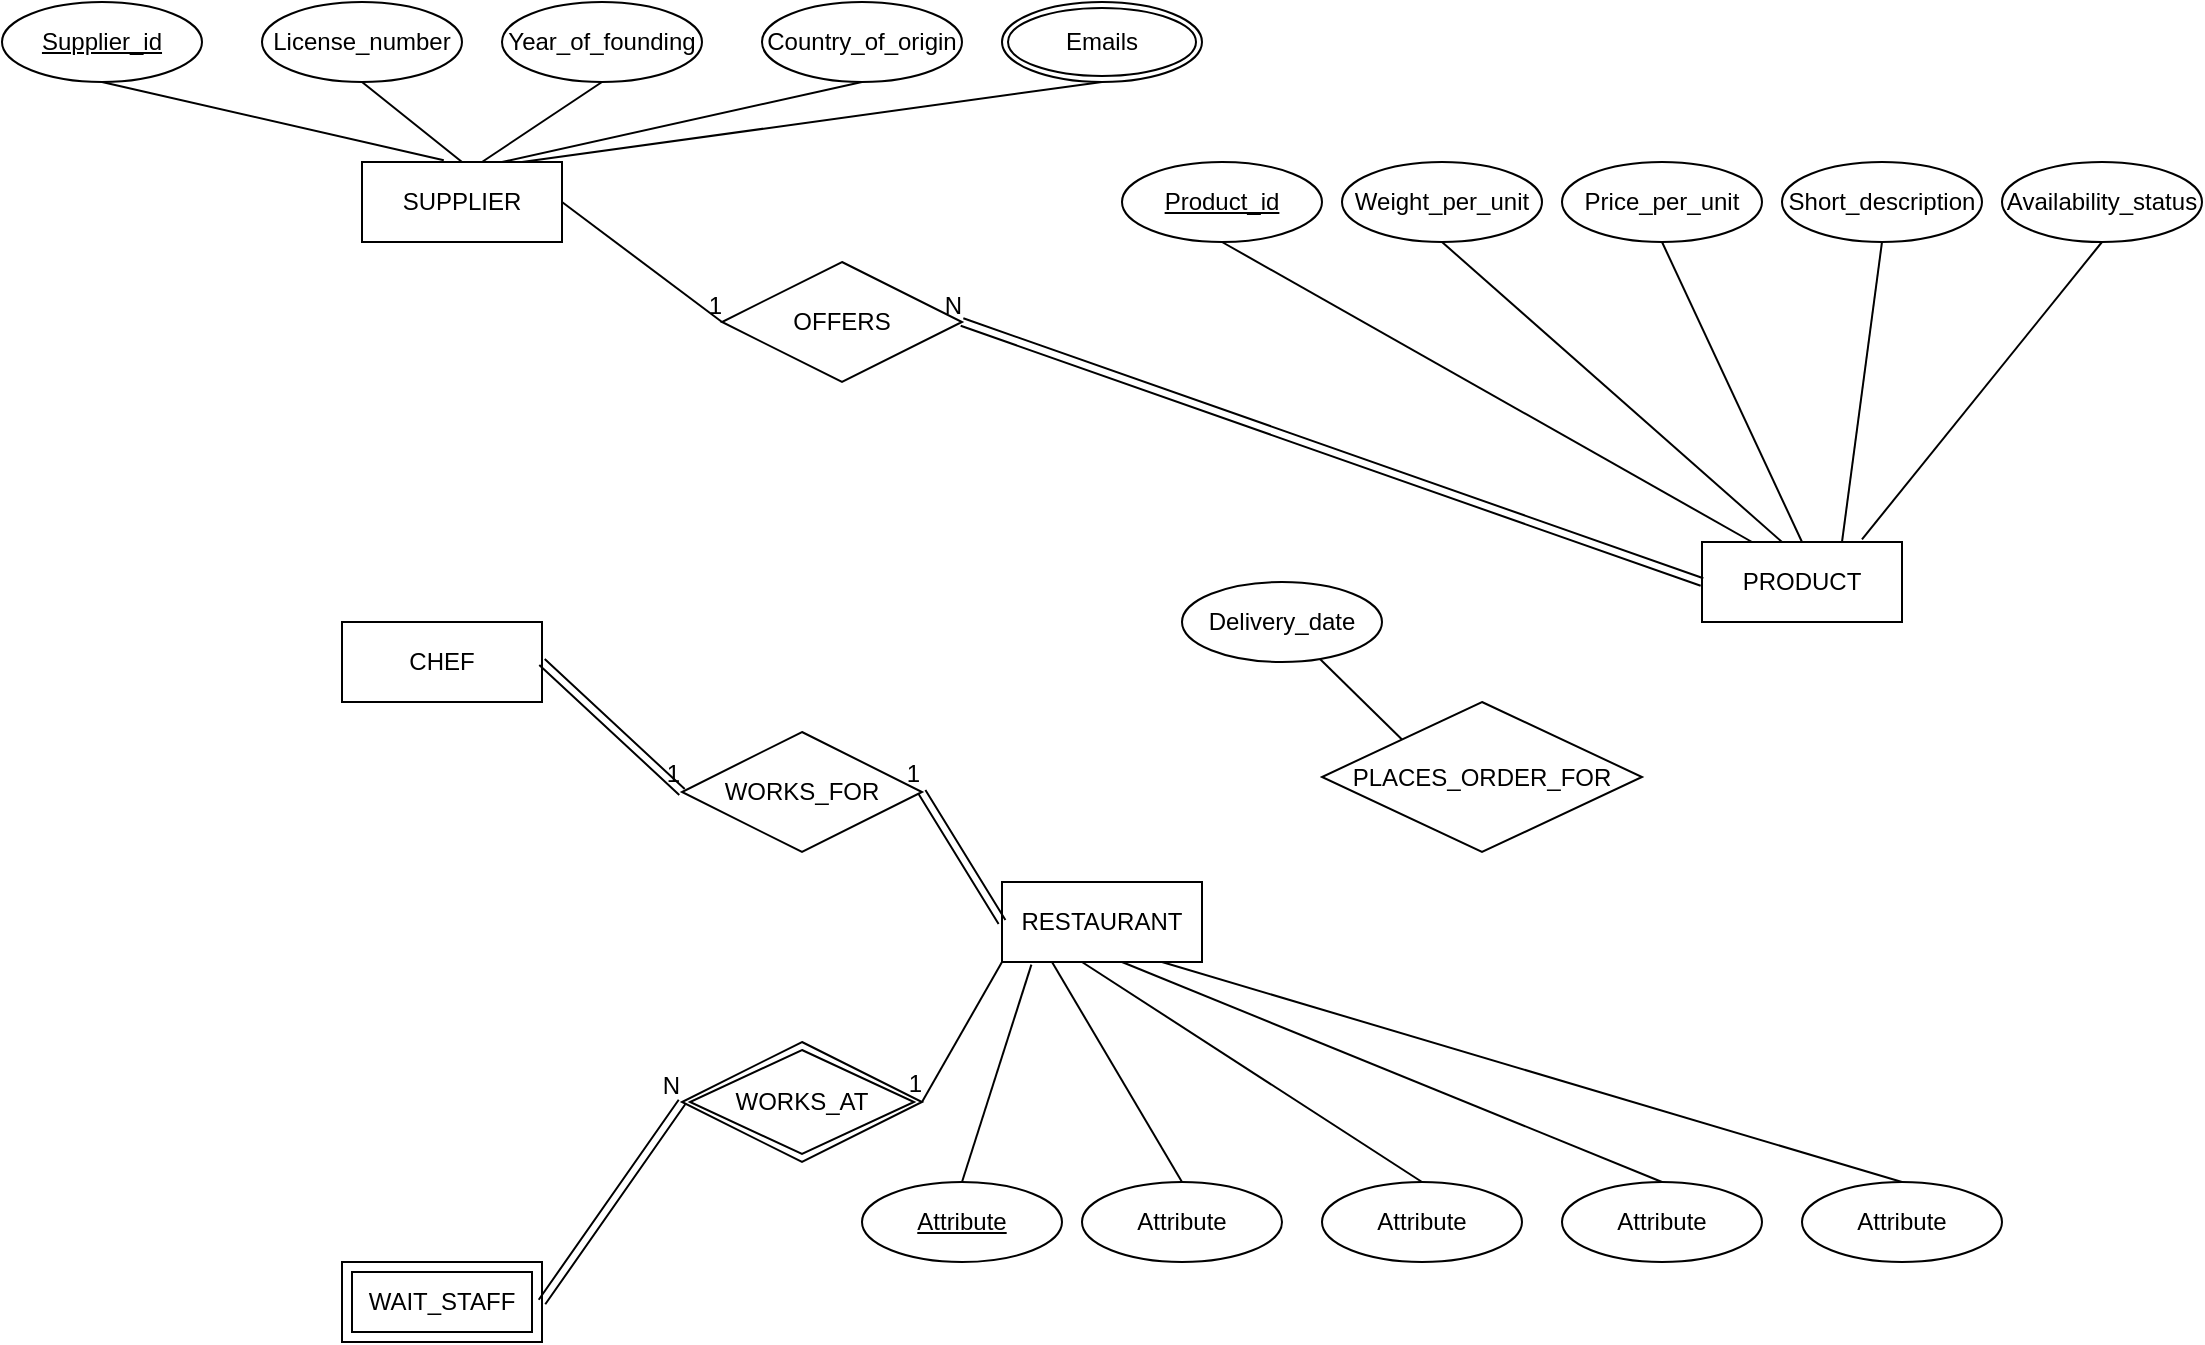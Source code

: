 <mxfile version="16.6.3" type="github">
  <diagram name="Page-1" id="e56a1550-8fbb-45ad-956c-1786394a9013">
    <mxGraphModel dx="1048" dy="652" grid="1" gridSize="10" guides="1" tooltips="1" connect="1" arrows="1" fold="1" page="1" pageScale="1" pageWidth="1100" pageHeight="850" background="none" math="0" shadow="0">
      <root>
        <mxCell id="0" />
        <mxCell id="1" parent="0" />
        <mxCell id="9QfMHfmA1CHi4QTp5Dwu-8" value="SUPPLIER" style="whiteSpace=wrap;html=1;align=center;" vertex="1" parent="1">
          <mxGeometry x="180" y="110" width="100" height="40" as="geometry" />
        </mxCell>
        <mxCell id="9QfMHfmA1CHi4QTp5Dwu-11" value="CHEF" style="whiteSpace=wrap;html=1;align=center;" vertex="1" parent="1">
          <mxGeometry x="170" y="340" width="100" height="40" as="geometry" />
        </mxCell>
        <mxCell id="9QfMHfmA1CHi4QTp5Dwu-12" value="WAIT_STAFF" style="shape=ext;margin=3;double=1;whiteSpace=wrap;html=1;align=center;" vertex="1" parent="1">
          <mxGeometry x="170" y="660" width="100" height="40" as="geometry" />
        </mxCell>
        <mxCell id="9QfMHfmA1CHi4QTp5Dwu-13" value="WORKS_AT" style="shape=rhombus;double=1;perimeter=rhombusPerimeter;whiteSpace=wrap;html=1;align=center;" vertex="1" parent="1">
          <mxGeometry x="340" y="550" width="120" height="60" as="geometry" />
        </mxCell>
        <mxCell id="9QfMHfmA1CHi4QTp5Dwu-17" value="Supplier_id" style="ellipse;whiteSpace=wrap;html=1;align=center;fontStyle=4;" vertex="1" parent="1">
          <mxGeometry y="30" width="100" height="40" as="geometry" />
        </mxCell>
        <mxCell id="9QfMHfmA1CHi4QTp5Dwu-18" value="License_number" style="ellipse;whiteSpace=wrap;html=1;align=center;" vertex="1" parent="1">
          <mxGeometry x="130" y="30" width="100" height="40" as="geometry" />
        </mxCell>
        <mxCell id="9QfMHfmA1CHi4QTp5Dwu-19" value="Year_of_founding" style="ellipse;whiteSpace=wrap;html=1;align=center;" vertex="1" parent="1">
          <mxGeometry x="250" y="30" width="100" height="40" as="geometry" />
        </mxCell>
        <mxCell id="9QfMHfmA1CHi4QTp5Dwu-20" value="Country_of_origin" style="ellipse;whiteSpace=wrap;html=1;align=center;" vertex="1" parent="1">
          <mxGeometry x="380" y="30" width="100" height="40" as="geometry" />
        </mxCell>
        <mxCell id="9QfMHfmA1CHi4QTp5Dwu-22" value="Emails" style="ellipse;shape=doubleEllipse;margin=3;whiteSpace=wrap;html=1;align=center;" vertex="1" parent="1">
          <mxGeometry x="500" y="30" width="100" height="40" as="geometry" />
        </mxCell>
        <mxCell id="9QfMHfmA1CHi4QTp5Dwu-28" value="Product_id" style="ellipse;whiteSpace=wrap;html=1;align=center;fontStyle=4;" vertex="1" parent="1">
          <mxGeometry x="560" y="110" width="100" height="40" as="geometry" />
        </mxCell>
        <mxCell id="9QfMHfmA1CHi4QTp5Dwu-29" value="Weight_per_unit" style="ellipse;whiteSpace=wrap;html=1;align=center;" vertex="1" parent="1">
          <mxGeometry x="670" y="110" width="100" height="40" as="geometry" />
        </mxCell>
        <mxCell id="9QfMHfmA1CHi4QTp5Dwu-30" value="Price_per_unit" style="ellipse;whiteSpace=wrap;html=1;align=center;" vertex="1" parent="1">
          <mxGeometry x="780" y="110" width="100" height="40" as="geometry" />
        </mxCell>
        <mxCell id="9QfMHfmA1CHi4QTp5Dwu-31" value="Short_description" style="ellipse;whiteSpace=wrap;html=1;align=center;" vertex="1" parent="1">
          <mxGeometry x="890" y="110" width="100" height="40" as="geometry" />
        </mxCell>
        <mxCell id="9QfMHfmA1CHi4QTp5Dwu-32" value="Availability_status" style="ellipse;whiteSpace=wrap;html=1;align=center;" vertex="1" parent="1">
          <mxGeometry x="1000" y="110" width="100" height="40" as="geometry" />
        </mxCell>
        <mxCell id="9QfMHfmA1CHi4QTp5Dwu-37" value="PRODUCT" style="whiteSpace=wrap;html=1;align=center;" vertex="1" parent="1">
          <mxGeometry x="850" y="300" width="100" height="40" as="geometry" />
        </mxCell>
        <mxCell id="9QfMHfmA1CHi4QTp5Dwu-38" value="RESTAURANT" style="whiteSpace=wrap;html=1;align=center;" vertex="1" parent="1">
          <mxGeometry x="500" y="470" width="100" height="40" as="geometry" />
        </mxCell>
        <mxCell id="9QfMHfmA1CHi4QTp5Dwu-44" value="OFFERS" style="shape=rhombus;perimeter=rhombusPerimeter;whiteSpace=wrap;html=1;align=center;" vertex="1" parent="1">
          <mxGeometry x="360" y="160" width="120" height="60" as="geometry" />
        </mxCell>
        <mxCell id="9QfMHfmA1CHi4QTp5Dwu-50" value="" style="endArrow=none;html=1;rounded=0;entryX=0;entryY=0.5;entryDx=0;entryDy=0;" edge="1" parent="1" target="9QfMHfmA1CHi4QTp5Dwu-44">
          <mxGeometry relative="1" as="geometry">
            <mxPoint x="280" y="130" as="sourcePoint" />
            <mxPoint x="440" y="130" as="targetPoint" />
          </mxGeometry>
        </mxCell>
        <mxCell id="9QfMHfmA1CHi4QTp5Dwu-51" value="1" style="resizable=0;html=1;align=right;verticalAlign=bottom;" connectable="0" vertex="1" parent="9QfMHfmA1CHi4QTp5Dwu-50">
          <mxGeometry x="1" relative="1" as="geometry" />
        </mxCell>
        <mxCell id="9QfMHfmA1CHi4QTp5Dwu-52" value="" style="shape=link;html=1;rounded=0;exitX=0;exitY=0.5;exitDx=0;exitDy=0;entryX=1;entryY=0.5;entryDx=0;entryDy=0;" edge="1" parent="1" source="9QfMHfmA1CHi4QTp5Dwu-37" target="9QfMHfmA1CHi4QTp5Dwu-44">
          <mxGeometry relative="1" as="geometry">
            <mxPoint x="590" y="300" as="sourcePoint" />
            <mxPoint x="340" y="430" as="targetPoint" />
          </mxGeometry>
        </mxCell>
        <mxCell id="9QfMHfmA1CHi4QTp5Dwu-53" value="N" style="resizable=0;html=1;align=right;verticalAlign=bottom;" connectable="0" vertex="1" parent="9QfMHfmA1CHi4QTp5Dwu-52">
          <mxGeometry x="1" relative="1" as="geometry" />
        </mxCell>
        <mxCell id="9QfMHfmA1CHi4QTp5Dwu-55" value="WORKS_FOR" style="shape=rhombus;perimeter=rhombusPerimeter;whiteSpace=wrap;html=1;align=center;" vertex="1" parent="1">
          <mxGeometry x="340" y="395" width="120" height="60" as="geometry" />
        </mxCell>
        <mxCell id="9QfMHfmA1CHi4QTp5Dwu-60" value="" style="shape=link;html=1;rounded=0;entryX=0;entryY=0.5;entryDx=0;entryDy=0;" edge="1" parent="1" target="9QfMHfmA1CHi4QTp5Dwu-55">
          <mxGeometry relative="1" as="geometry">
            <mxPoint x="270" y="360" as="sourcePoint" />
            <mxPoint x="430" y="360" as="targetPoint" />
          </mxGeometry>
        </mxCell>
        <mxCell id="9QfMHfmA1CHi4QTp5Dwu-61" value="1" style="resizable=0;html=1;align=right;verticalAlign=bottom;" connectable="0" vertex="1" parent="9QfMHfmA1CHi4QTp5Dwu-60">
          <mxGeometry x="1" relative="1" as="geometry" />
        </mxCell>
        <mxCell id="9QfMHfmA1CHi4QTp5Dwu-66" value="" style="shape=link;html=1;rounded=0;exitX=0;exitY=0.5;exitDx=0;exitDy=0;entryX=1;entryY=0.5;entryDx=0;entryDy=0;" edge="1" parent="1" source="9QfMHfmA1CHi4QTp5Dwu-38" target="9QfMHfmA1CHi4QTp5Dwu-55">
          <mxGeometry relative="1" as="geometry">
            <mxPoint x="490" y="420" as="sourcePoint" />
            <mxPoint x="460" y="370" as="targetPoint" />
          </mxGeometry>
        </mxCell>
        <mxCell id="9QfMHfmA1CHi4QTp5Dwu-67" value="1" style="resizable=0;html=1;align=right;verticalAlign=bottom;" connectable="0" vertex="1" parent="9QfMHfmA1CHi4QTp5Dwu-66">
          <mxGeometry x="1" relative="1" as="geometry" />
        </mxCell>
        <mxCell id="9QfMHfmA1CHi4QTp5Dwu-68" value="" style="shape=link;html=1;rounded=0;entryX=0;entryY=0.5;entryDx=0;entryDy=0;" edge="1" parent="1" target="9QfMHfmA1CHi4QTp5Dwu-13">
          <mxGeometry relative="1" as="geometry">
            <mxPoint x="270" y="680" as="sourcePoint" />
            <mxPoint x="430" y="680" as="targetPoint" />
          </mxGeometry>
        </mxCell>
        <mxCell id="9QfMHfmA1CHi4QTp5Dwu-69" value="N" style="resizable=0;html=1;align=right;verticalAlign=bottom;" connectable="0" vertex="1" parent="9QfMHfmA1CHi4QTp5Dwu-68">
          <mxGeometry x="1" relative="1" as="geometry" />
        </mxCell>
        <mxCell id="9QfMHfmA1CHi4QTp5Dwu-70" value="" style="endArrow=none;html=1;rounded=0;entryX=1;entryY=0.5;entryDx=0;entryDy=0;exitX=0;exitY=1;exitDx=0;exitDy=0;" edge="1" parent="1" source="9QfMHfmA1CHi4QTp5Dwu-38" target="9QfMHfmA1CHi4QTp5Dwu-13">
          <mxGeometry relative="1" as="geometry">
            <mxPoint x="480" y="530" as="sourcePoint" />
            <mxPoint x="640" y="530" as="targetPoint" />
          </mxGeometry>
        </mxCell>
        <mxCell id="9QfMHfmA1CHi4QTp5Dwu-71" value="1" style="resizable=0;html=1;align=right;verticalAlign=bottom;" connectable="0" vertex="1" parent="9QfMHfmA1CHi4QTp5Dwu-70">
          <mxGeometry x="1" relative="1" as="geometry" />
        </mxCell>
        <mxCell id="9QfMHfmA1CHi4QTp5Dwu-72" value="PLACES_ORDER_FOR&lt;br&gt;" style="shape=rhombus;perimeter=rhombusPerimeter;whiteSpace=wrap;html=1;align=center;" vertex="1" parent="1">
          <mxGeometry x="660" y="380" width="160" height="75" as="geometry" />
        </mxCell>
        <mxCell id="9QfMHfmA1CHi4QTp5Dwu-106" value="Delivery_date" style="ellipse;whiteSpace=wrap;html=1;align=center;" vertex="1" parent="1">
          <mxGeometry x="590" y="320" width="100" height="40" as="geometry" />
        </mxCell>
        <mxCell id="9QfMHfmA1CHi4QTp5Dwu-110" value="" style="endArrow=none;html=1;rounded=0;entryX=0;entryY=0;entryDx=0;entryDy=0;" edge="1" parent="1" source="9QfMHfmA1CHi4QTp5Dwu-106" target="9QfMHfmA1CHi4QTp5Dwu-72">
          <mxGeometry relative="1" as="geometry">
            <mxPoint x="670" y="360" as="sourcePoint" />
            <mxPoint x="830" y="360" as="targetPoint" />
          </mxGeometry>
        </mxCell>
        <mxCell id="9QfMHfmA1CHi4QTp5Dwu-111" value="Attribute" style="ellipse;whiteSpace=wrap;html=1;align=center;fontStyle=4;" vertex="1" parent="1">
          <mxGeometry x="430" y="620" width="100" height="40" as="geometry" />
        </mxCell>
        <mxCell id="9QfMHfmA1CHi4QTp5Dwu-112" value="Attribute" style="ellipse;whiteSpace=wrap;html=1;align=center;" vertex="1" parent="1">
          <mxGeometry x="540" y="620" width="100" height="40" as="geometry" />
        </mxCell>
        <mxCell id="9QfMHfmA1CHi4QTp5Dwu-113" value="Attribute" style="ellipse;whiteSpace=wrap;html=1;align=center;" vertex="1" parent="1">
          <mxGeometry x="660" y="620" width="100" height="40" as="geometry" />
        </mxCell>
        <mxCell id="9QfMHfmA1CHi4QTp5Dwu-114" value="Attribute" style="ellipse;whiteSpace=wrap;html=1;align=center;" vertex="1" parent="1">
          <mxGeometry x="780" y="620" width="100" height="40" as="geometry" />
        </mxCell>
        <mxCell id="9QfMHfmA1CHi4QTp5Dwu-115" value="Attribute" style="ellipse;whiteSpace=wrap;html=1;align=center;" vertex="1" parent="1">
          <mxGeometry x="900" y="620" width="100" height="40" as="geometry" />
        </mxCell>
        <mxCell id="9QfMHfmA1CHi4QTp5Dwu-118" value="" style="endArrow=none;html=1;rounded=0;entryX=0.409;entryY=-0.022;entryDx=0;entryDy=0;entryPerimeter=0;" edge="1" parent="1" target="9QfMHfmA1CHi4QTp5Dwu-8">
          <mxGeometry relative="1" as="geometry">
            <mxPoint x="50" y="70" as="sourcePoint" />
            <mxPoint x="210" y="70" as="targetPoint" />
          </mxGeometry>
        </mxCell>
        <mxCell id="9QfMHfmA1CHi4QTp5Dwu-119" value="" style="endArrow=none;html=1;rounded=0;entryX=0.5;entryY=0;entryDx=0;entryDy=0;" edge="1" parent="1" target="9QfMHfmA1CHi4QTp5Dwu-8">
          <mxGeometry relative="1" as="geometry">
            <mxPoint x="180" y="70" as="sourcePoint" />
            <mxPoint x="340" y="70" as="targetPoint" />
          </mxGeometry>
        </mxCell>
        <mxCell id="9QfMHfmA1CHi4QTp5Dwu-122" value="" style="endArrow=none;html=1;rounded=0;entryX=0.5;entryY=1;entryDx=0;entryDy=0;" edge="1" parent="1" target="9QfMHfmA1CHi4QTp5Dwu-19">
          <mxGeometry relative="1" as="geometry">
            <mxPoint x="240" y="110" as="sourcePoint" />
            <mxPoint x="400" y="110" as="targetPoint" />
          </mxGeometry>
        </mxCell>
        <mxCell id="9QfMHfmA1CHi4QTp5Dwu-123" value="" style="endArrow=none;html=1;rounded=0;entryX=0.5;entryY=1;entryDx=0;entryDy=0;" edge="1" parent="1" target="9QfMHfmA1CHi4QTp5Dwu-20">
          <mxGeometry relative="1" as="geometry">
            <mxPoint x="250" y="110" as="sourcePoint" />
            <mxPoint x="410" y="110" as="targetPoint" />
          </mxGeometry>
        </mxCell>
        <mxCell id="9QfMHfmA1CHi4QTp5Dwu-124" value="" style="endArrow=none;html=1;rounded=0;entryX=0.5;entryY=1;entryDx=0;entryDy=0;" edge="1" parent="1" target="9QfMHfmA1CHi4QTp5Dwu-22">
          <mxGeometry relative="1" as="geometry">
            <mxPoint x="260" y="110" as="sourcePoint" />
            <mxPoint x="420" y="110" as="targetPoint" />
          </mxGeometry>
        </mxCell>
        <mxCell id="9QfMHfmA1CHi4QTp5Dwu-125" value="" style="endArrow=none;html=1;rounded=0;entryX=0.25;entryY=0;entryDx=0;entryDy=0;" edge="1" parent="1" target="9QfMHfmA1CHi4QTp5Dwu-37">
          <mxGeometry relative="1" as="geometry">
            <mxPoint x="610" y="150" as="sourcePoint" />
            <mxPoint x="770" y="150" as="targetPoint" />
          </mxGeometry>
        </mxCell>
        <mxCell id="9QfMHfmA1CHi4QTp5Dwu-126" value="" style="endArrow=none;html=1;rounded=0;entryX=0.5;entryY=1;entryDx=0;entryDy=0;" edge="1" parent="1" target="9QfMHfmA1CHi4QTp5Dwu-29">
          <mxGeometry relative="1" as="geometry">
            <mxPoint x="890" y="300" as="sourcePoint" />
            <mxPoint x="1050" y="300" as="targetPoint" />
          </mxGeometry>
        </mxCell>
        <mxCell id="9QfMHfmA1CHi4QTp5Dwu-127" value="" style="endArrow=none;html=1;rounded=0;entryX=0.5;entryY=1;entryDx=0;entryDy=0;" edge="1" parent="1" target="9QfMHfmA1CHi4QTp5Dwu-30">
          <mxGeometry relative="1" as="geometry">
            <mxPoint x="900" y="300" as="sourcePoint" />
            <mxPoint x="1060" y="300" as="targetPoint" />
          </mxGeometry>
        </mxCell>
        <mxCell id="9QfMHfmA1CHi4QTp5Dwu-128" value="" style="endArrow=none;html=1;rounded=0;entryX=0.5;entryY=1;entryDx=0;entryDy=0;" edge="1" parent="1" target="9QfMHfmA1CHi4QTp5Dwu-31">
          <mxGeometry relative="1" as="geometry">
            <mxPoint x="920" y="300" as="sourcePoint" />
            <mxPoint x="1080" y="300" as="targetPoint" />
          </mxGeometry>
        </mxCell>
        <mxCell id="9QfMHfmA1CHi4QTp5Dwu-129" value="" style="endArrow=none;html=1;rounded=0;entryX=0.5;entryY=1;entryDx=0;entryDy=0;" edge="1" parent="1" target="9QfMHfmA1CHi4QTp5Dwu-32">
          <mxGeometry relative="1" as="geometry">
            <mxPoint x="930" y="298.67" as="sourcePoint" />
            <mxPoint x="1090" y="298.67" as="targetPoint" />
          </mxGeometry>
        </mxCell>
        <mxCell id="9QfMHfmA1CHi4QTp5Dwu-132" value="" style="endArrow=none;html=1;rounded=0;entryX=0.147;entryY=1.033;entryDx=0;entryDy=0;entryPerimeter=0;" edge="1" parent="1" target="9QfMHfmA1CHi4QTp5Dwu-38">
          <mxGeometry relative="1" as="geometry">
            <mxPoint x="480" y="620" as="sourcePoint" />
            <mxPoint x="640" y="620" as="targetPoint" />
          </mxGeometry>
        </mxCell>
        <mxCell id="9QfMHfmA1CHi4QTp5Dwu-133" value="" style="endArrow=none;html=1;rounded=0;entryX=0.25;entryY=1;entryDx=0;entryDy=0;exitX=0.5;exitY=0;exitDx=0;exitDy=0;" edge="1" parent="1" source="9QfMHfmA1CHi4QTp5Dwu-112" target="9QfMHfmA1CHi4QTp5Dwu-38">
          <mxGeometry relative="1" as="geometry">
            <mxPoint x="580" y="620" as="sourcePoint" />
            <mxPoint x="740" y="620" as="targetPoint" />
          </mxGeometry>
        </mxCell>
        <mxCell id="9QfMHfmA1CHi4QTp5Dwu-134" value="" style="endArrow=none;html=1;rounded=0;entryX=0.5;entryY=0;entryDx=0;entryDy=0;" edge="1" parent="1" target="9QfMHfmA1CHi4QTp5Dwu-113">
          <mxGeometry relative="1" as="geometry">
            <mxPoint x="540" y="510" as="sourcePoint" />
            <mxPoint x="700" y="510" as="targetPoint" />
          </mxGeometry>
        </mxCell>
        <mxCell id="9QfMHfmA1CHi4QTp5Dwu-135" value="" style="endArrow=none;html=1;rounded=0;entryX=0.5;entryY=0;entryDx=0;entryDy=0;" edge="1" parent="1" target="9QfMHfmA1CHi4QTp5Dwu-114">
          <mxGeometry relative="1" as="geometry">
            <mxPoint x="560" y="510" as="sourcePoint" />
            <mxPoint x="720" y="510" as="targetPoint" />
          </mxGeometry>
        </mxCell>
        <mxCell id="9QfMHfmA1CHi4QTp5Dwu-136" value="" style="endArrow=none;html=1;rounded=0;entryX=0.5;entryY=0;entryDx=0;entryDy=0;" edge="1" parent="1" target="9QfMHfmA1CHi4QTp5Dwu-115">
          <mxGeometry relative="1" as="geometry">
            <mxPoint x="580" y="510" as="sourcePoint" />
            <mxPoint x="740" y="510" as="targetPoint" />
          </mxGeometry>
        </mxCell>
      </root>
    </mxGraphModel>
  </diagram>
</mxfile>
